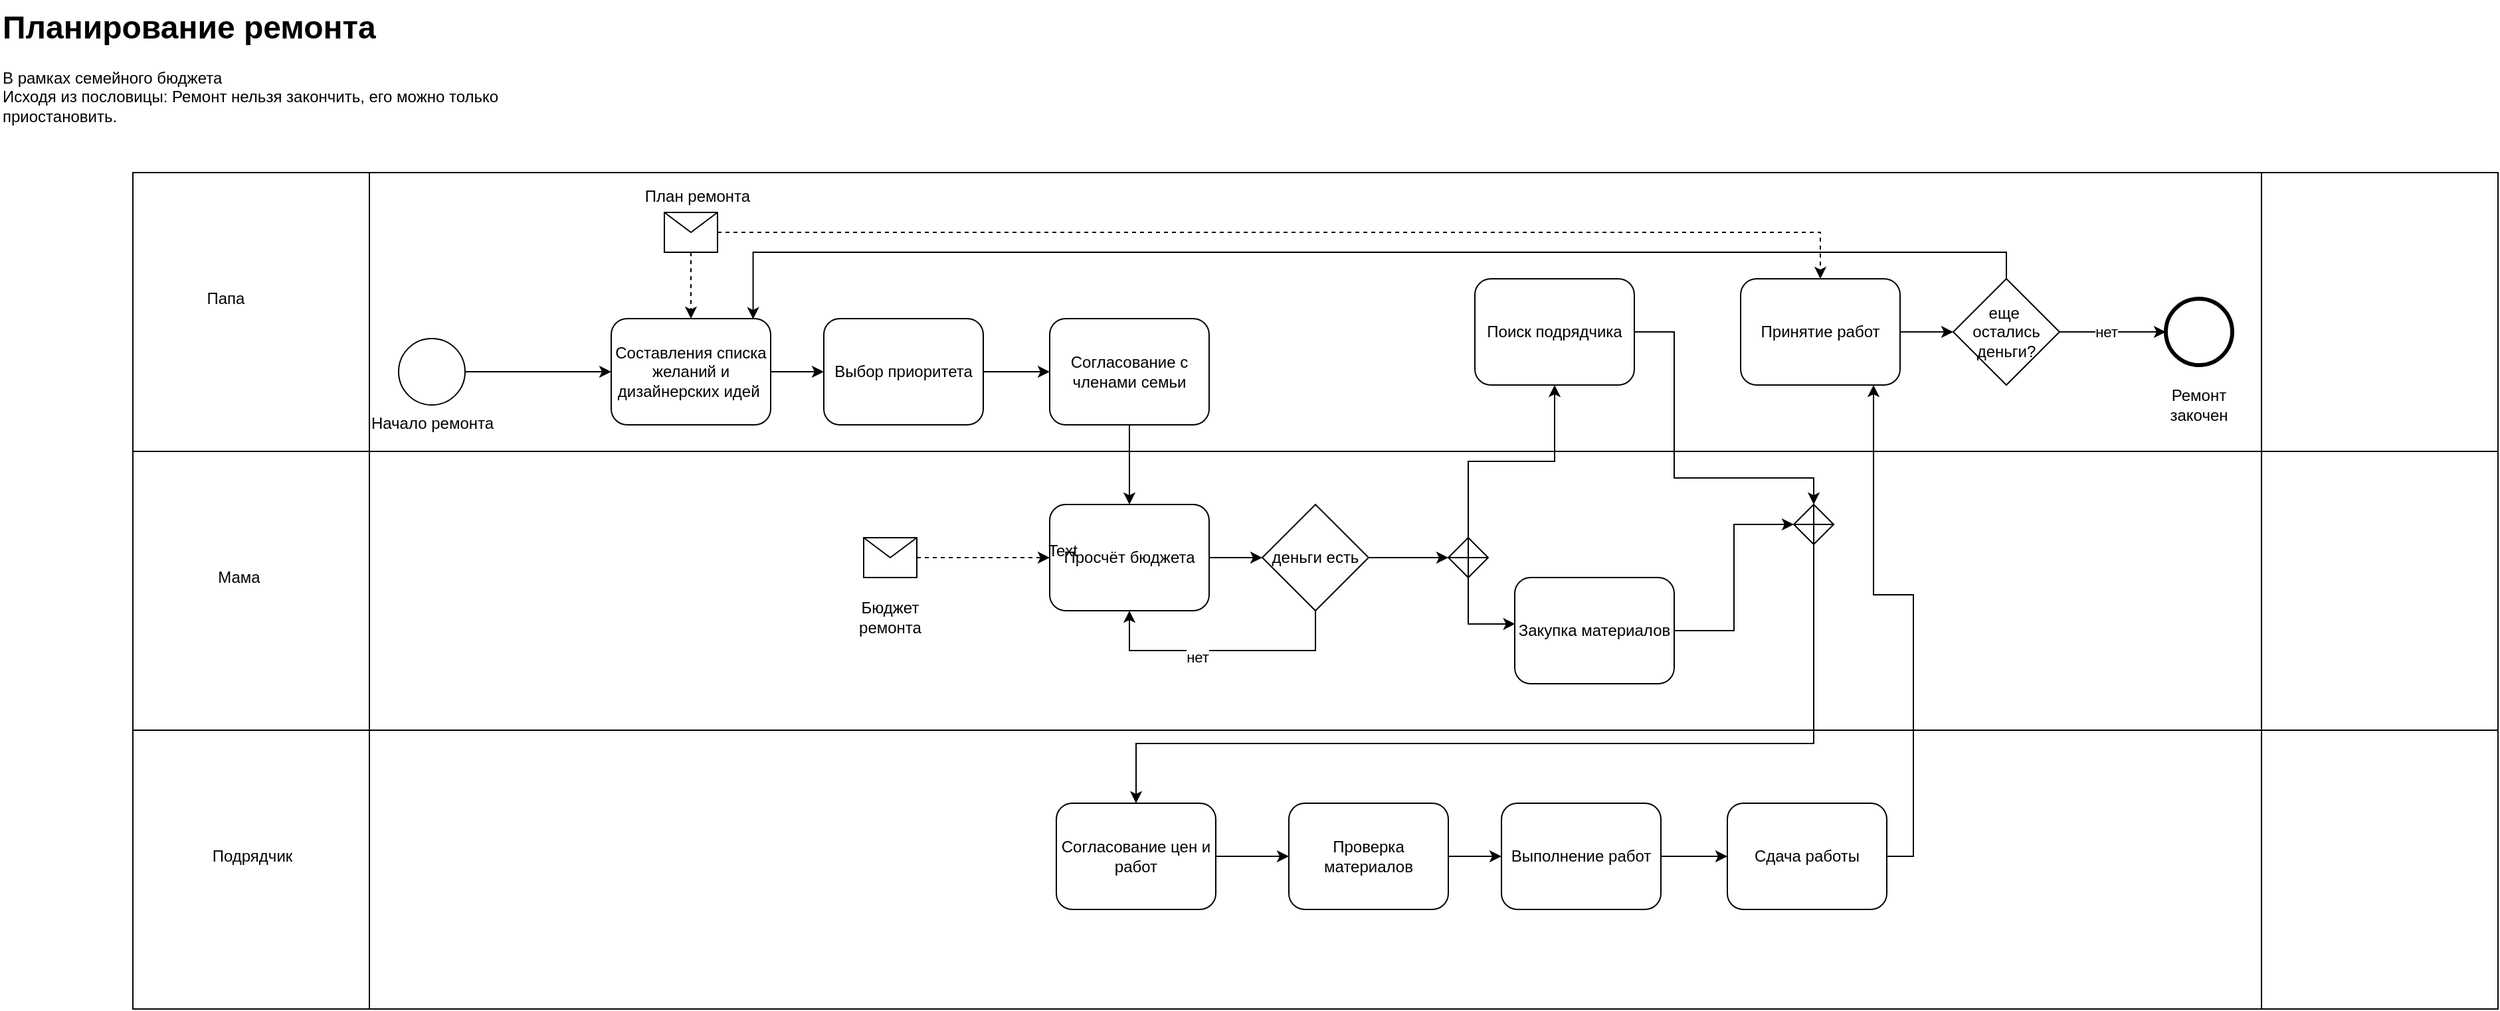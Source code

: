 <mxfile version="24.7.7">
  <diagram name="Page-1" id="2a216829-ef6e-dabb-86c1-c78162f3ba2b">
    <mxGraphModel dx="1500" dy="947" grid="1" gridSize="10" guides="1" tooltips="1" connect="1" arrows="1" fold="1" page="1" pageScale="1" pageWidth="850" pageHeight="1100" background="none" math="0" shadow="0">
      <root>
        <mxCell id="0" />
        <mxCell id="1" parent="0" />
        <mxCell id="gV-4NUJgDktABd9A9ryl-23" value="" style="shape=process;whiteSpace=wrap;html=1;backgroundOutline=1;" vertex="1" parent="1">
          <mxGeometry x="160" y="570" width="1780" height="210" as="geometry" />
        </mxCell>
        <mxCell id="gV-4NUJgDktABd9A9ryl-22" value="" style="shape=process;whiteSpace=wrap;html=1;backgroundOutline=1;" vertex="1" parent="1">
          <mxGeometry x="160" y="360" width="1780" height="210" as="geometry" />
        </mxCell>
        <mxCell id="gV-4NUJgDktABd9A9ryl-21" value="" style="shape=process;whiteSpace=wrap;html=1;backgroundOutline=1;" vertex="1" parent="1">
          <mxGeometry x="160" y="150" width="1780" height="210" as="geometry" />
        </mxCell>
        <mxCell id="7a84cebc1def654-1" value="Начало ремонта" style="shape=mxgraph.bpmn.shape;html=1;verticalLabelPosition=bottom;labelBackgroundColor=#ffffff;verticalAlign=top;perimeter=ellipsePerimeter;outline=standard;symbol=general;" parent="1" vertex="1">
          <mxGeometry x="360" y="275" width="50" height="50" as="geometry" />
        </mxCell>
        <mxCell id="7a84cebc1def654-2" value="Составления списка желаний и дизайнерских идей&amp;nbsp;" style="shape=ext;rounded=1;html=1;whiteSpace=wrap;" parent="1" vertex="1">
          <mxGeometry x="520" y="260" width="120" height="80" as="geometry" />
        </mxCell>
        <mxCell id="gV-4NUJgDktABd9A9ryl-8" style="edgeStyle=orthogonalEdgeStyle;rounded=0;orthogonalLoop=1;jettySize=auto;html=1;" edge="1" parent="1" source="7a84cebc1def654-3" target="gV-4NUJgDktABd9A9ryl-3">
          <mxGeometry relative="1" as="geometry" />
        </mxCell>
        <mxCell id="7a84cebc1def654-3" value="Согласование с членами семьи" style="shape=ext;rounded=1;html=1;whiteSpace=wrap;" parent="1" vertex="1">
          <mxGeometry x="850" y="260" width="120" height="80" as="geometry" />
        </mxCell>
        <mxCell id="gV-4NUJgDktABd9A9ryl-4" value="" style="edgeStyle=orthogonalEdgeStyle;rounded=0;orthogonalLoop=1;jettySize=auto;html=1;dashed=1;" edge="1" parent="1" source="7a84cebc1def654-4" target="7a84cebc1def654-2">
          <mxGeometry relative="1" as="geometry" />
        </mxCell>
        <mxCell id="gV-4NUJgDktABd9A9ryl-58" style="edgeStyle=orthogonalEdgeStyle;rounded=0;orthogonalLoop=1;jettySize=auto;html=1;dashed=1;" edge="1" parent="1" source="7a84cebc1def654-4" target="gV-4NUJgDktABd9A9ryl-55">
          <mxGeometry relative="1" as="geometry" />
        </mxCell>
        <mxCell id="7a84cebc1def654-4" value="" style="shape=message;whiteSpace=wrap;html=1;" parent="1" vertex="1">
          <mxGeometry x="560" y="180" width="40" height="30" as="geometry" />
        </mxCell>
        <mxCell id="7a84cebc1def654-26" value="" style="shape=mxgraph.bpmn.shape;html=1;verticalLabelPosition=bottom;labelBackgroundColor=#ffffff;verticalAlign=top;perimeter=ellipsePerimeter;outline=end;symbol=general;" parent="1" vertex="1">
          <mxGeometry x="1690" y="245.0" width="50" height="50" as="geometry" />
        </mxCell>
        <mxCell id="7a84cebc1def654-36" style="edgeStyle=orthogonalEdgeStyle;rounded=0;html=1;jettySize=auto;orthogonalLoop=1;" parent="1" source="7a84cebc1def654-1" target="7a84cebc1def654-2" edge="1">
          <mxGeometry relative="1" as="geometry" />
        </mxCell>
        <mxCell id="7a84cebc1def654-39" style="edgeStyle=orthogonalEdgeStyle;rounded=0;html=1;jettySize=auto;orthogonalLoop=1;" parent="1" source="gV-4NUJgDktABd9A9ryl-2" target="7a84cebc1def654-3" edge="1">
          <mxGeometry relative="1" as="geometry" />
        </mxCell>
        <mxCell id="gV-4NUJgDktABd9A9ryl-1" value="&lt;h1 style=&quot;margin-top: 0px;&quot;&gt;Планирование ремонта&lt;/h1&gt;&lt;div&gt;В рамках семейного бюджета&amp;nbsp;&lt;br&gt;Исходя из пословицы: Ремонт нельзя закончить, его можно только приостановить.&lt;/div&gt;&lt;p&gt;&lt;br&gt;&lt;/p&gt;" style="text;html=1;whiteSpace=wrap;overflow=hidden;rounded=0;" vertex="1" parent="1">
          <mxGeometry x="60" y="20" width="380" height="120" as="geometry" />
        </mxCell>
        <mxCell id="gV-4NUJgDktABd9A9ryl-11" value="" style="edgeStyle=orthogonalEdgeStyle;rounded=0;orthogonalLoop=1;jettySize=auto;html=1;" edge="1" parent="1" source="gV-4NUJgDktABd9A9ryl-3" target="gV-4NUJgDktABd9A9ryl-10">
          <mxGeometry relative="1" as="geometry" />
        </mxCell>
        <mxCell id="gV-4NUJgDktABd9A9ryl-3" value="Просчёт бюджета" style="shape=ext;rounded=1;html=1;whiteSpace=wrap;" vertex="1" parent="1">
          <mxGeometry x="850" y="400" width="120" height="80" as="geometry" />
        </mxCell>
        <mxCell id="gV-4NUJgDktABd9A9ryl-5" value="План ремонта&lt;div&gt;&lt;br&gt;&lt;/div&gt;" style="text;html=1;align=center;verticalAlign=middle;whiteSpace=wrap;rounded=0;" vertex="1" parent="1">
          <mxGeometry x="530" y="160" width="110" height="30" as="geometry" />
        </mxCell>
        <mxCell id="gV-4NUJgDktABd9A9ryl-7" value="" style="edgeStyle=orthogonalEdgeStyle;rounded=0;html=1;jettySize=auto;orthogonalLoop=1;" edge="1" parent="1" source="7a84cebc1def654-2" target="gV-4NUJgDktABd9A9ryl-2">
          <mxGeometry relative="1" as="geometry">
            <mxPoint x="480" y="290" as="sourcePoint" />
            <mxPoint x="700" y="290" as="targetPoint" />
          </mxGeometry>
        </mxCell>
        <mxCell id="gV-4NUJgDktABd9A9ryl-2" value="Выбор приоритета" style="shape=ext;rounded=1;html=1;whiteSpace=wrap;" vertex="1" parent="1">
          <mxGeometry x="680" y="260" width="120" height="80" as="geometry" />
        </mxCell>
        <mxCell id="gV-4NUJgDktABd9A9ryl-13" value="" style="edgeStyle=orthogonalEdgeStyle;rounded=0;orthogonalLoop=1;jettySize=auto;html=1;" edge="1" parent="1" source="gV-4NUJgDktABd9A9ryl-16" target="gV-4NUJgDktABd9A9ryl-12">
          <mxGeometry relative="1" as="geometry" />
        </mxCell>
        <mxCell id="gV-4NUJgDktABd9A9ryl-10" value="деньги есть" style="rhombus;whiteSpace=wrap;html=1;" vertex="1" parent="1">
          <mxGeometry x="1010" y="400" width="80" height="80" as="geometry" />
        </mxCell>
        <mxCell id="gV-4NUJgDktABd9A9ryl-53" style="edgeStyle=orthogonalEdgeStyle;rounded=0;orthogonalLoop=1;jettySize=auto;html=1;entryX=0.5;entryY=0;entryDx=0;entryDy=0;" edge="1" parent="1" source="gV-4NUJgDktABd9A9ryl-12" target="gV-4NUJgDktABd9A9ryl-45">
          <mxGeometry relative="1" as="geometry">
            <Array as="points">
              <mxPoint x="1320" y="270" />
              <mxPoint x="1320" y="380" />
              <mxPoint x="1425" y="380" />
            </Array>
          </mxGeometry>
        </mxCell>
        <mxCell id="gV-4NUJgDktABd9A9ryl-12" value="Поиск подрядчика" style="shape=ext;rounded=1;html=1;whiteSpace=wrap;" vertex="1" parent="1">
          <mxGeometry x="1170" y="230" width="120" height="80" as="geometry" />
        </mxCell>
        <mxCell id="gV-4NUJgDktABd9A9ryl-52" style="edgeStyle=orthogonalEdgeStyle;rounded=0;orthogonalLoop=1;jettySize=auto;html=1;entryX=0;entryY=0.5;entryDx=0;entryDy=0;" edge="1" parent="1" source="gV-4NUJgDktABd9A9ryl-14" target="gV-4NUJgDktABd9A9ryl-45">
          <mxGeometry relative="1" as="geometry" />
        </mxCell>
        <mxCell id="gV-4NUJgDktABd9A9ryl-14" value="Закупка материалов" style="shape=ext;rounded=1;html=1;whiteSpace=wrap;" vertex="1" parent="1">
          <mxGeometry x="1200" y="455" width="120" height="80" as="geometry" />
        </mxCell>
        <mxCell id="gV-4NUJgDktABd9A9ryl-15" value="" style="edgeStyle=orthogonalEdgeStyle;rounded=0;orthogonalLoop=1;jettySize=auto;html=1;" edge="1" parent="1" source="gV-4NUJgDktABd9A9ryl-10" target="gV-4NUJgDktABd9A9ryl-16">
          <mxGeometry relative="1" as="geometry">
            <mxPoint x="1090" y="440" as="sourcePoint" />
            <mxPoint x="1215" y="440" as="targetPoint" />
          </mxGeometry>
        </mxCell>
        <mxCell id="gV-4NUJgDktABd9A9ryl-16" value="" style="rhombus;whiteSpace=wrap;html=1;" vertex="1" parent="1">
          <mxGeometry x="1150" y="425" width="30" height="30" as="geometry" />
        </mxCell>
        <mxCell id="gV-4NUJgDktABd9A9ryl-17" style="edgeStyle=orthogonalEdgeStyle;rounded=0;orthogonalLoop=1;jettySize=auto;html=1;entryX=0.003;entryY=0.437;entryDx=0;entryDy=0;entryPerimeter=0;" edge="1" parent="1" source="gV-4NUJgDktABd9A9ryl-16" target="gV-4NUJgDktABd9A9ryl-14">
          <mxGeometry relative="1" as="geometry">
            <Array as="points">
              <mxPoint x="1165" y="490" />
            </Array>
          </mxGeometry>
        </mxCell>
        <mxCell id="gV-4NUJgDktABd9A9ryl-18" value="" style="endArrow=none;html=1;rounded=0;entryX=0.5;entryY=0;entryDx=0;entryDy=0;exitX=0.5;exitY=1;exitDx=0;exitDy=0;" edge="1" parent="1" source="gV-4NUJgDktABd9A9ryl-16" target="gV-4NUJgDktABd9A9ryl-16">
          <mxGeometry width="50" height="50" relative="1" as="geometry">
            <mxPoint x="1130" y="550" as="sourcePoint" />
            <mxPoint x="1180" y="500" as="targetPoint" />
          </mxGeometry>
        </mxCell>
        <mxCell id="gV-4NUJgDktABd9A9ryl-19" value="" style="endArrow=none;html=1;rounded=0;entryX=0;entryY=0.5;entryDx=0;entryDy=0;exitX=1;exitY=0.5;exitDx=0;exitDy=0;" edge="1" parent="1" source="gV-4NUJgDktABd9A9ryl-16" target="gV-4NUJgDktABd9A9ryl-16">
          <mxGeometry width="50" height="50" relative="1" as="geometry">
            <mxPoint x="1130" y="510" as="sourcePoint" />
            <mxPoint x="1180" y="460" as="targetPoint" />
          </mxGeometry>
        </mxCell>
        <mxCell id="gV-4NUJgDktABd9A9ryl-25" value="Мама" style="text;html=1;align=center;verticalAlign=middle;whiteSpace=wrap;rounded=0;" vertex="1" parent="1">
          <mxGeometry x="210" y="440" width="60" height="30" as="geometry" />
        </mxCell>
        <mxCell id="gV-4NUJgDktABd9A9ryl-28" value="Папа" style="text;html=1;align=center;verticalAlign=middle;whiteSpace=wrap;rounded=0;" vertex="1" parent="1">
          <mxGeometry x="200" y="230" width="60" height="30" as="geometry" />
        </mxCell>
        <mxCell id="gV-4NUJgDktABd9A9ryl-29" value="Подрядчик" style="text;html=1;align=center;verticalAlign=middle;whiteSpace=wrap;rounded=0;" vertex="1" parent="1">
          <mxGeometry x="220" y="650" width="60" height="30" as="geometry" />
        </mxCell>
        <mxCell id="gV-4NUJgDktABd9A9ryl-36" value="" style="edgeStyle=orthogonalEdgeStyle;rounded=0;orthogonalLoop=1;jettySize=auto;html=1;" edge="1" parent="1" source="gV-4NUJgDktABd9A9ryl-31" target="gV-4NUJgDktABd9A9ryl-33">
          <mxGeometry relative="1" as="geometry" />
        </mxCell>
        <mxCell id="gV-4NUJgDktABd9A9ryl-31" value="Проверка материалов" style="shape=ext;rounded=1;html=1;whiteSpace=wrap;" vertex="1" parent="1">
          <mxGeometry x="1030" y="625" width="120" height="80" as="geometry" />
        </mxCell>
        <mxCell id="gV-4NUJgDktABd9A9ryl-35" value="" style="edgeStyle=orthogonalEdgeStyle;rounded=0;orthogonalLoop=1;jettySize=auto;html=1;" edge="1" parent="1" source="gV-4NUJgDktABd9A9ryl-32" target="gV-4NUJgDktABd9A9ryl-31">
          <mxGeometry relative="1" as="geometry" />
        </mxCell>
        <mxCell id="gV-4NUJgDktABd9A9ryl-32" value="Согласование цен и работ" style="shape=ext;rounded=1;html=1;whiteSpace=wrap;" vertex="1" parent="1">
          <mxGeometry x="855" y="625" width="120" height="80" as="geometry" />
        </mxCell>
        <mxCell id="gV-4NUJgDktABd9A9ryl-38" value="" style="edgeStyle=orthogonalEdgeStyle;rounded=0;orthogonalLoop=1;jettySize=auto;html=1;" edge="1" parent="1" source="gV-4NUJgDktABd9A9ryl-33" target="gV-4NUJgDktABd9A9ryl-34">
          <mxGeometry relative="1" as="geometry" />
        </mxCell>
        <mxCell id="gV-4NUJgDktABd9A9ryl-33" value="Выполнение работ" style="shape=ext;rounded=1;html=1;whiteSpace=wrap;" vertex="1" parent="1">
          <mxGeometry x="1190" y="625" width="120" height="80" as="geometry" />
        </mxCell>
        <mxCell id="gV-4NUJgDktABd9A9ryl-57" style="edgeStyle=orthogonalEdgeStyle;rounded=0;orthogonalLoop=1;jettySize=auto;html=1;exitX=1;exitY=0.5;exitDx=0;exitDy=0;" edge="1" parent="1" source="gV-4NUJgDktABd9A9ryl-34" target="gV-4NUJgDktABd9A9ryl-55">
          <mxGeometry relative="1" as="geometry">
            <Array as="points">
              <mxPoint x="1500" y="665" />
              <mxPoint x="1500" y="468" />
              <mxPoint x="1470" y="468" />
            </Array>
          </mxGeometry>
        </mxCell>
        <mxCell id="gV-4NUJgDktABd9A9ryl-34" value="Сдача работы" style="shape=ext;rounded=1;html=1;whiteSpace=wrap;" vertex="1" parent="1">
          <mxGeometry x="1360" y="625" width="120" height="80" as="geometry" />
        </mxCell>
        <mxCell id="gV-4NUJgDktABd9A9ryl-54" style="edgeStyle=orthogonalEdgeStyle;rounded=0;orthogonalLoop=1;jettySize=auto;html=1;entryX=0.5;entryY=0;entryDx=0;entryDy=0;" edge="1" parent="1" source="gV-4NUJgDktABd9A9ryl-45" target="gV-4NUJgDktABd9A9ryl-32">
          <mxGeometry relative="1" as="geometry">
            <Array as="points">
              <mxPoint x="1425" y="580" />
              <mxPoint x="915" y="580" />
            </Array>
          </mxGeometry>
        </mxCell>
        <mxCell id="gV-4NUJgDktABd9A9ryl-45" value="" style="rhombus;whiteSpace=wrap;html=1;" vertex="1" parent="1">
          <mxGeometry x="1410" y="400" width="30" height="30" as="geometry" />
        </mxCell>
        <mxCell id="gV-4NUJgDktABd9A9ryl-46" value="" style="endArrow=none;html=1;rounded=0;entryX=0.5;entryY=0;entryDx=0;entryDy=0;exitX=0.5;exitY=1;exitDx=0;exitDy=0;elbow=horizontal;" edge="1" parent="1" source="gV-4NUJgDktABd9A9ryl-45" target="gV-4NUJgDktABd9A9ryl-45">
          <mxGeometry width="50" height="50" relative="1" as="geometry">
            <mxPoint x="1150" y="570" as="sourcePoint" />
            <mxPoint x="1200" y="520" as="targetPoint" />
          </mxGeometry>
        </mxCell>
        <mxCell id="gV-4NUJgDktABd9A9ryl-47" value="" style="endArrow=none;html=1;rounded=0;entryX=0;entryY=0.5;entryDx=0;entryDy=0;exitX=1;exitY=0.5;exitDx=0;exitDy=0;" edge="1" parent="1" source="gV-4NUJgDktABd9A9ryl-45" target="gV-4NUJgDktABd9A9ryl-45">
          <mxGeometry width="50" height="50" relative="1" as="geometry">
            <mxPoint x="1150" y="530" as="sourcePoint" />
            <mxPoint x="1200" y="480" as="targetPoint" />
          </mxGeometry>
        </mxCell>
        <mxCell id="gV-4NUJgDktABd9A9ryl-56" value="" style="edgeStyle=orthogonalEdgeStyle;rounded=0;orthogonalLoop=1;jettySize=auto;html=1;" edge="1" parent="1" source="gV-4NUJgDktABd9A9ryl-63" target="7a84cebc1def654-26">
          <mxGeometry relative="1" as="geometry" />
        </mxCell>
        <mxCell id="gV-4NUJgDktABd9A9ryl-65" value="нет" style="edgeLabel;html=1;align=center;verticalAlign=middle;resizable=0;points=[];" vertex="1" connectable="0" parent="gV-4NUJgDktABd9A9ryl-56">
          <mxGeometry x="-0.127" relative="1" as="geometry">
            <mxPoint as="offset" />
          </mxGeometry>
        </mxCell>
        <mxCell id="gV-4NUJgDktABd9A9ryl-55" value="Принятие работ" style="shape=ext;rounded=1;html=1;whiteSpace=wrap;" vertex="1" parent="1">
          <mxGeometry x="1370" y="230" width="120" height="80" as="geometry" />
        </mxCell>
        <mxCell id="gV-4NUJgDktABd9A9ryl-59" value="Ремонт закочен" style="text;html=1;align=center;verticalAlign=middle;whiteSpace=wrap;rounded=0;" vertex="1" parent="1">
          <mxGeometry x="1685" y="310" width="60" height="30" as="geometry" />
        </mxCell>
        <mxCell id="gV-4NUJgDktABd9A9ryl-61" style="edgeStyle=orthogonalEdgeStyle;rounded=0;orthogonalLoop=1;jettySize=auto;html=1;entryX=0.5;entryY=1;entryDx=0;entryDy=0;" edge="1" parent="1" source="gV-4NUJgDktABd9A9ryl-10" target="gV-4NUJgDktABd9A9ryl-3">
          <mxGeometry relative="1" as="geometry">
            <Array as="points">
              <mxPoint x="1050" y="510" />
              <mxPoint x="910" y="510" />
            </Array>
          </mxGeometry>
        </mxCell>
        <mxCell id="gV-4NUJgDktABd9A9ryl-62" value="нет" style="edgeLabel;html=1;align=center;verticalAlign=middle;resizable=0;points=[];" vertex="1" connectable="0" parent="gV-4NUJgDktABd9A9ryl-61">
          <mxGeometry x="0.193" y="6" relative="1" as="geometry">
            <mxPoint y="-1" as="offset" />
          </mxGeometry>
        </mxCell>
        <mxCell id="gV-4NUJgDktABd9A9ryl-64" value="" style="edgeStyle=orthogonalEdgeStyle;rounded=0;orthogonalLoop=1;jettySize=auto;html=1;" edge="1" parent="1" source="gV-4NUJgDktABd9A9ryl-55" target="gV-4NUJgDktABd9A9ryl-63">
          <mxGeometry relative="1" as="geometry">
            <mxPoint x="1490" y="270" as="sourcePoint" />
            <mxPoint x="1690" y="270" as="targetPoint" />
          </mxGeometry>
        </mxCell>
        <mxCell id="gV-4NUJgDktABd9A9ryl-63" value="еще&amp;nbsp; остались деньги?" style="rhombus;whiteSpace=wrap;html=1;" vertex="1" parent="1">
          <mxGeometry x="1530" y="230" width="80" height="80" as="geometry" />
        </mxCell>
        <mxCell id="gV-4NUJgDktABd9A9ryl-66" style="edgeStyle=orthogonalEdgeStyle;rounded=0;orthogonalLoop=1;jettySize=auto;html=1;entryX=0.89;entryY=0.005;entryDx=0;entryDy=0;entryPerimeter=0;" edge="1" parent="1" source="gV-4NUJgDktABd9A9ryl-63" target="7a84cebc1def654-2">
          <mxGeometry relative="1" as="geometry">
            <Array as="points">
              <mxPoint x="1570" y="210" />
              <mxPoint x="627" y="210" />
            </Array>
          </mxGeometry>
        </mxCell>
        <mxCell id="gV-4NUJgDktABd9A9ryl-69" style="edgeStyle=orthogonalEdgeStyle;rounded=0;orthogonalLoop=1;jettySize=auto;html=1;dashed=1;" edge="1" parent="1" source="gV-4NUJgDktABd9A9ryl-68" target="gV-4NUJgDktABd9A9ryl-3">
          <mxGeometry relative="1" as="geometry" />
        </mxCell>
        <mxCell id="gV-4NUJgDktABd9A9ryl-68" value="" style="shape=message;whiteSpace=wrap;html=1;" vertex="1" parent="1">
          <mxGeometry x="710" y="425" width="40" height="30" as="geometry" />
        </mxCell>
        <mxCell id="gV-4NUJgDktABd9A9ryl-70" value="Text" style="text;html=1;align=center;verticalAlign=middle;whiteSpace=wrap;rounded=0;" vertex="1" parent="1">
          <mxGeometry x="830" y="420" width="60" height="30" as="geometry" />
        </mxCell>
        <mxCell id="gV-4NUJgDktABd9A9ryl-71" value="Бюджет ремонта" style="text;html=1;align=center;verticalAlign=middle;whiteSpace=wrap;rounded=0;" vertex="1" parent="1">
          <mxGeometry x="700" y="470" width="60" height="30" as="geometry" />
        </mxCell>
      </root>
    </mxGraphModel>
  </diagram>
</mxfile>
